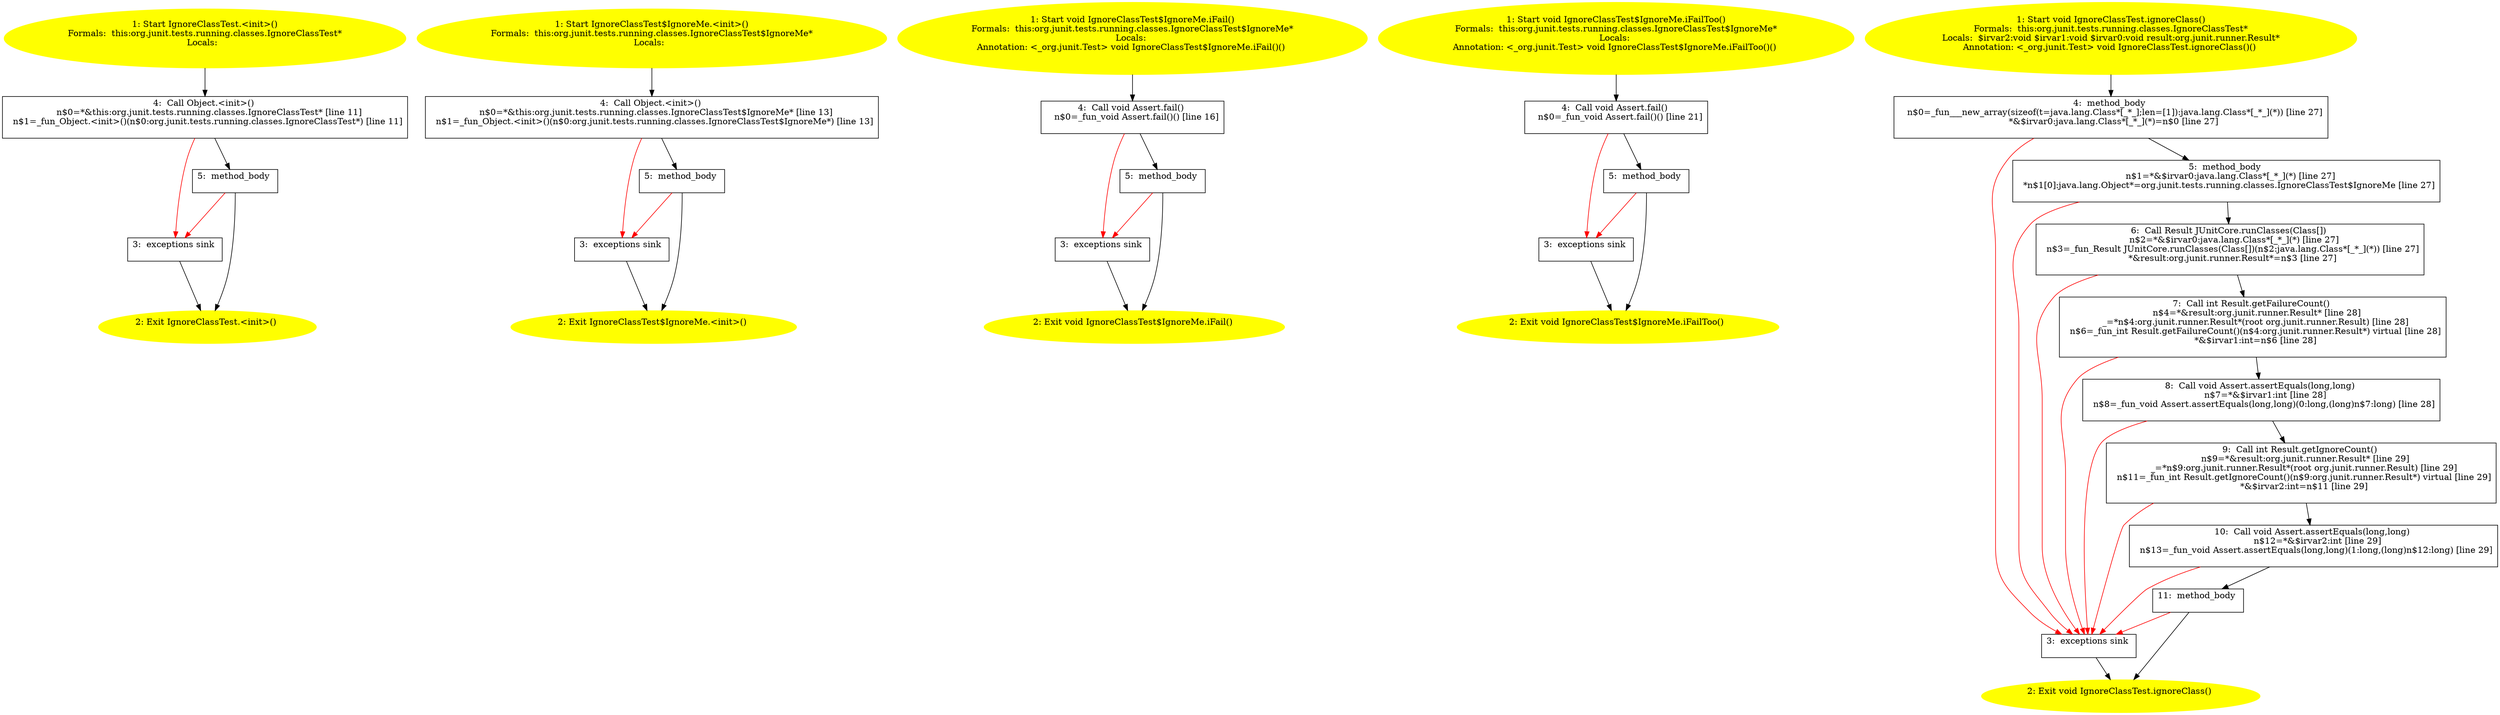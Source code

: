 /* @generated */
digraph cfg {
"org.junit.tests.running.classes.IgnoreClassTest.<init>().c7f471fab2f35b89c02aa1daa8c04cf3_1" [label="1: Start IgnoreClassTest.<init>()\nFormals:  this:org.junit.tests.running.classes.IgnoreClassTest*\nLocals:  \n  " color=yellow style=filled]
	

	 "org.junit.tests.running.classes.IgnoreClassTest.<init>().c7f471fab2f35b89c02aa1daa8c04cf3_1" -> "org.junit.tests.running.classes.IgnoreClassTest.<init>().c7f471fab2f35b89c02aa1daa8c04cf3_4" ;
"org.junit.tests.running.classes.IgnoreClassTest.<init>().c7f471fab2f35b89c02aa1daa8c04cf3_2" [label="2: Exit IgnoreClassTest.<init>() \n  " color=yellow style=filled]
	

"org.junit.tests.running.classes.IgnoreClassTest.<init>().c7f471fab2f35b89c02aa1daa8c04cf3_3" [label="3:  exceptions sink \n  " shape="box"]
	

	 "org.junit.tests.running.classes.IgnoreClassTest.<init>().c7f471fab2f35b89c02aa1daa8c04cf3_3" -> "org.junit.tests.running.classes.IgnoreClassTest.<init>().c7f471fab2f35b89c02aa1daa8c04cf3_2" ;
"org.junit.tests.running.classes.IgnoreClassTest.<init>().c7f471fab2f35b89c02aa1daa8c04cf3_4" [label="4:  Call Object.<init>() \n   n$0=*&this:org.junit.tests.running.classes.IgnoreClassTest* [line 11]\n  n$1=_fun_Object.<init>()(n$0:org.junit.tests.running.classes.IgnoreClassTest*) [line 11]\n " shape="box"]
	

	 "org.junit.tests.running.classes.IgnoreClassTest.<init>().c7f471fab2f35b89c02aa1daa8c04cf3_4" -> "org.junit.tests.running.classes.IgnoreClassTest.<init>().c7f471fab2f35b89c02aa1daa8c04cf3_5" ;
	 "org.junit.tests.running.classes.IgnoreClassTest.<init>().c7f471fab2f35b89c02aa1daa8c04cf3_4" -> "org.junit.tests.running.classes.IgnoreClassTest.<init>().c7f471fab2f35b89c02aa1daa8c04cf3_3" [color="red" ];
"org.junit.tests.running.classes.IgnoreClassTest.<init>().c7f471fab2f35b89c02aa1daa8c04cf3_5" [label="5:  method_body \n  " shape="box"]
	

	 "org.junit.tests.running.classes.IgnoreClassTest.<init>().c7f471fab2f35b89c02aa1daa8c04cf3_5" -> "org.junit.tests.running.classes.IgnoreClassTest.<init>().c7f471fab2f35b89c02aa1daa8c04cf3_2" ;
	 "org.junit.tests.running.classes.IgnoreClassTest.<init>().c7f471fab2f35b89c02aa1daa8c04cf3_5" -> "org.junit.tests.running.classes.IgnoreClassTest.<init>().c7f471fab2f35b89c02aa1daa8c04cf3_3" [color="red" ];
"org.junit.tests.running.classes.IgnoreClassTest$IgnoreMe.<init>().49d6ef198c8777352be15401024cfe64_1" [label="1: Start IgnoreClassTest$IgnoreMe.<init>()\nFormals:  this:org.junit.tests.running.classes.IgnoreClassTest$IgnoreMe*\nLocals:  \n  " color=yellow style=filled]
	

	 "org.junit.tests.running.classes.IgnoreClassTest$IgnoreMe.<init>().49d6ef198c8777352be15401024cfe64_1" -> "org.junit.tests.running.classes.IgnoreClassTest$IgnoreMe.<init>().49d6ef198c8777352be15401024cfe64_4" ;
"org.junit.tests.running.classes.IgnoreClassTest$IgnoreMe.<init>().49d6ef198c8777352be15401024cfe64_2" [label="2: Exit IgnoreClassTest$IgnoreMe.<init>() \n  " color=yellow style=filled]
	

"org.junit.tests.running.classes.IgnoreClassTest$IgnoreMe.<init>().49d6ef198c8777352be15401024cfe64_3" [label="3:  exceptions sink \n  " shape="box"]
	

	 "org.junit.tests.running.classes.IgnoreClassTest$IgnoreMe.<init>().49d6ef198c8777352be15401024cfe64_3" -> "org.junit.tests.running.classes.IgnoreClassTest$IgnoreMe.<init>().49d6ef198c8777352be15401024cfe64_2" ;
"org.junit.tests.running.classes.IgnoreClassTest$IgnoreMe.<init>().49d6ef198c8777352be15401024cfe64_4" [label="4:  Call Object.<init>() \n   n$0=*&this:org.junit.tests.running.classes.IgnoreClassTest$IgnoreMe* [line 13]\n  n$1=_fun_Object.<init>()(n$0:org.junit.tests.running.classes.IgnoreClassTest$IgnoreMe*) [line 13]\n " shape="box"]
	

	 "org.junit.tests.running.classes.IgnoreClassTest$IgnoreMe.<init>().49d6ef198c8777352be15401024cfe64_4" -> "org.junit.tests.running.classes.IgnoreClassTest$IgnoreMe.<init>().49d6ef198c8777352be15401024cfe64_5" ;
	 "org.junit.tests.running.classes.IgnoreClassTest$IgnoreMe.<init>().49d6ef198c8777352be15401024cfe64_4" -> "org.junit.tests.running.classes.IgnoreClassTest$IgnoreMe.<init>().49d6ef198c8777352be15401024cfe64_3" [color="red" ];
"org.junit.tests.running.classes.IgnoreClassTest$IgnoreMe.<init>().49d6ef198c8777352be15401024cfe64_5" [label="5:  method_body \n  " shape="box"]
	

	 "org.junit.tests.running.classes.IgnoreClassTest$IgnoreMe.<init>().49d6ef198c8777352be15401024cfe64_5" -> "org.junit.tests.running.classes.IgnoreClassTest$IgnoreMe.<init>().49d6ef198c8777352be15401024cfe64_2" ;
	 "org.junit.tests.running.classes.IgnoreClassTest$IgnoreMe.<init>().49d6ef198c8777352be15401024cfe64_5" -> "org.junit.tests.running.classes.IgnoreClassTest$IgnoreMe.<init>().49d6ef198c8777352be15401024cfe64_3" [color="red" ];
"org.junit.tests.running.classes.IgnoreClassTest$IgnoreMe.iFail():void.887b638ea9aec23cb776e1470e11eaf3_1" [label="1: Start void IgnoreClassTest$IgnoreMe.iFail()\nFormals:  this:org.junit.tests.running.classes.IgnoreClassTest$IgnoreMe*\nLocals: \nAnnotation: <_org.junit.Test> void IgnoreClassTest$IgnoreMe.iFail()() \n  " color=yellow style=filled]
	

	 "org.junit.tests.running.classes.IgnoreClassTest$IgnoreMe.iFail():void.887b638ea9aec23cb776e1470e11eaf3_1" -> "org.junit.tests.running.classes.IgnoreClassTest$IgnoreMe.iFail():void.887b638ea9aec23cb776e1470e11eaf3_4" ;
"org.junit.tests.running.classes.IgnoreClassTest$IgnoreMe.iFail():void.887b638ea9aec23cb776e1470e11eaf3_2" [label="2: Exit void IgnoreClassTest$IgnoreMe.iFail() \n  " color=yellow style=filled]
	

"org.junit.tests.running.classes.IgnoreClassTest$IgnoreMe.iFail():void.887b638ea9aec23cb776e1470e11eaf3_3" [label="3:  exceptions sink \n  " shape="box"]
	

	 "org.junit.tests.running.classes.IgnoreClassTest$IgnoreMe.iFail():void.887b638ea9aec23cb776e1470e11eaf3_3" -> "org.junit.tests.running.classes.IgnoreClassTest$IgnoreMe.iFail():void.887b638ea9aec23cb776e1470e11eaf3_2" ;
"org.junit.tests.running.classes.IgnoreClassTest$IgnoreMe.iFail():void.887b638ea9aec23cb776e1470e11eaf3_4" [label="4:  Call void Assert.fail() \n   n$0=_fun_void Assert.fail()() [line 16]\n " shape="box"]
	

	 "org.junit.tests.running.classes.IgnoreClassTest$IgnoreMe.iFail():void.887b638ea9aec23cb776e1470e11eaf3_4" -> "org.junit.tests.running.classes.IgnoreClassTest$IgnoreMe.iFail():void.887b638ea9aec23cb776e1470e11eaf3_5" ;
	 "org.junit.tests.running.classes.IgnoreClassTest$IgnoreMe.iFail():void.887b638ea9aec23cb776e1470e11eaf3_4" -> "org.junit.tests.running.classes.IgnoreClassTest$IgnoreMe.iFail():void.887b638ea9aec23cb776e1470e11eaf3_3" [color="red" ];
"org.junit.tests.running.classes.IgnoreClassTest$IgnoreMe.iFail():void.887b638ea9aec23cb776e1470e11eaf3_5" [label="5:  method_body \n  " shape="box"]
	

	 "org.junit.tests.running.classes.IgnoreClassTest$IgnoreMe.iFail():void.887b638ea9aec23cb776e1470e11eaf3_5" -> "org.junit.tests.running.classes.IgnoreClassTest$IgnoreMe.iFail():void.887b638ea9aec23cb776e1470e11eaf3_2" ;
	 "org.junit.tests.running.classes.IgnoreClassTest$IgnoreMe.iFail():void.887b638ea9aec23cb776e1470e11eaf3_5" -> "org.junit.tests.running.classes.IgnoreClassTest$IgnoreMe.iFail():void.887b638ea9aec23cb776e1470e11eaf3_3" [color="red" ];
"org.junit.tests.running.classes.IgnoreClassTest$IgnoreMe.iFailToo():void.2e96fbf18d74170934b0180c5f9a06fd_1" [label="1: Start void IgnoreClassTest$IgnoreMe.iFailToo()\nFormals:  this:org.junit.tests.running.classes.IgnoreClassTest$IgnoreMe*\nLocals: \nAnnotation: <_org.junit.Test> void IgnoreClassTest$IgnoreMe.iFailToo()() \n  " color=yellow style=filled]
	

	 "org.junit.tests.running.classes.IgnoreClassTest$IgnoreMe.iFailToo():void.2e96fbf18d74170934b0180c5f9a06fd_1" -> "org.junit.tests.running.classes.IgnoreClassTest$IgnoreMe.iFailToo():void.2e96fbf18d74170934b0180c5f9a06fd_4" ;
"org.junit.tests.running.classes.IgnoreClassTest$IgnoreMe.iFailToo():void.2e96fbf18d74170934b0180c5f9a06fd_2" [label="2: Exit void IgnoreClassTest$IgnoreMe.iFailToo() \n  " color=yellow style=filled]
	

"org.junit.tests.running.classes.IgnoreClassTest$IgnoreMe.iFailToo():void.2e96fbf18d74170934b0180c5f9a06fd_3" [label="3:  exceptions sink \n  " shape="box"]
	

	 "org.junit.tests.running.classes.IgnoreClassTest$IgnoreMe.iFailToo():void.2e96fbf18d74170934b0180c5f9a06fd_3" -> "org.junit.tests.running.classes.IgnoreClassTest$IgnoreMe.iFailToo():void.2e96fbf18d74170934b0180c5f9a06fd_2" ;
"org.junit.tests.running.classes.IgnoreClassTest$IgnoreMe.iFailToo():void.2e96fbf18d74170934b0180c5f9a06fd_4" [label="4:  Call void Assert.fail() \n   n$0=_fun_void Assert.fail()() [line 21]\n " shape="box"]
	

	 "org.junit.tests.running.classes.IgnoreClassTest$IgnoreMe.iFailToo():void.2e96fbf18d74170934b0180c5f9a06fd_4" -> "org.junit.tests.running.classes.IgnoreClassTest$IgnoreMe.iFailToo():void.2e96fbf18d74170934b0180c5f9a06fd_5" ;
	 "org.junit.tests.running.classes.IgnoreClassTest$IgnoreMe.iFailToo():void.2e96fbf18d74170934b0180c5f9a06fd_4" -> "org.junit.tests.running.classes.IgnoreClassTest$IgnoreMe.iFailToo():void.2e96fbf18d74170934b0180c5f9a06fd_3" [color="red" ];
"org.junit.tests.running.classes.IgnoreClassTest$IgnoreMe.iFailToo():void.2e96fbf18d74170934b0180c5f9a06fd_5" [label="5:  method_body \n  " shape="box"]
	

	 "org.junit.tests.running.classes.IgnoreClassTest$IgnoreMe.iFailToo():void.2e96fbf18d74170934b0180c5f9a06fd_5" -> "org.junit.tests.running.classes.IgnoreClassTest$IgnoreMe.iFailToo():void.2e96fbf18d74170934b0180c5f9a06fd_2" ;
	 "org.junit.tests.running.classes.IgnoreClassTest$IgnoreMe.iFailToo():void.2e96fbf18d74170934b0180c5f9a06fd_5" -> "org.junit.tests.running.classes.IgnoreClassTest$IgnoreMe.iFailToo():void.2e96fbf18d74170934b0180c5f9a06fd_3" [color="red" ];
"org.junit.tests.running.classes.IgnoreClassTest.ignoreClass():void.01d7fc7ae41bf2039bc2558ef7d860d9_1" [label="1: Start void IgnoreClassTest.ignoreClass()\nFormals:  this:org.junit.tests.running.classes.IgnoreClassTest*\nLocals:  $irvar2:void $irvar1:void $irvar0:void result:org.junit.runner.Result*\nAnnotation: <_org.junit.Test> void IgnoreClassTest.ignoreClass()() \n  " color=yellow style=filled]
	

	 "org.junit.tests.running.classes.IgnoreClassTest.ignoreClass():void.01d7fc7ae41bf2039bc2558ef7d860d9_1" -> "org.junit.tests.running.classes.IgnoreClassTest.ignoreClass():void.01d7fc7ae41bf2039bc2558ef7d860d9_4" ;
"org.junit.tests.running.classes.IgnoreClassTest.ignoreClass():void.01d7fc7ae41bf2039bc2558ef7d860d9_2" [label="2: Exit void IgnoreClassTest.ignoreClass() \n  " color=yellow style=filled]
	

"org.junit.tests.running.classes.IgnoreClassTest.ignoreClass():void.01d7fc7ae41bf2039bc2558ef7d860d9_3" [label="3:  exceptions sink \n  " shape="box"]
	

	 "org.junit.tests.running.classes.IgnoreClassTest.ignoreClass():void.01d7fc7ae41bf2039bc2558ef7d860d9_3" -> "org.junit.tests.running.classes.IgnoreClassTest.ignoreClass():void.01d7fc7ae41bf2039bc2558ef7d860d9_2" ;
"org.junit.tests.running.classes.IgnoreClassTest.ignoreClass():void.01d7fc7ae41bf2039bc2558ef7d860d9_4" [label="4:  method_body \n   n$0=_fun___new_array(sizeof(t=java.lang.Class*[_*_];len=[1]):java.lang.Class*[_*_](*)) [line 27]\n  *&$irvar0:java.lang.Class*[_*_](*)=n$0 [line 27]\n " shape="box"]
	

	 "org.junit.tests.running.classes.IgnoreClassTest.ignoreClass():void.01d7fc7ae41bf2039bc2558ef7d860d9_4" -> "org.junit.tests.running.classes.IgnoreClassTest.ignoreClass():void.01d7fc7ae41bf2039bc2558ef7d860d9_5" ;
	 "org.junit.tests.running.classes.IgnoreClassTest.ignoreClass():void.01d7fc7ae41bf2039bc2558ef7d860d9_4" -> "org.junit.tests.running.classes.IgnoreClassTest.ignoreClass():void.01d7fc7ae41bf2039bc2558ef7d860d9_3" [color="red" ];
"org.junit.tests.running.classes.IgnoreClassTest.ignoreClass():void.01d7fc7ae41bf2039bc2558ef7d860d9_5" [label="5:  method_body \n   n$1=*&$irvar0:java.lang.Class*[_*_](*) [line 27]\n  *n$1[0]:java.lang.Object*=org.junit.tests.running.classes.IgnoreClassTest$IgnoreMe [line 27]\n " shape="box"]
	

	 "org.junit.tests.running.classes.IgnoreClassTest.ignoreClass():void.01d7fc7ae41bf2039bc2558ef7d860d9_5" -> "org.junit.tests.running.classes.IgnoreClassTest.ignoreClass():void.01d7fc7ae41bf2039bc2558ef7d860d9_6" ;
	 "org.junit.tests.running.classes.IgnoreClassTest.ignoreClass():void.01d7fc7ae41bf2039bc2558ef7d860d9_5" -> "org.junit.tests.running.classes.IgnoreClassTest.ignoreClass():void.01d7fc7ae41bf2039bc2558ef7d860d9_3" [color="red" ];
"org.junit.tests.running.classes.IgnoreClassTest.ignoreClass():void.01d7fc7ae41bf2039bc2558ef7d860d9_6" [label="6:  Call Result JUnitCore.runClasses(Class[]) \n   n$2=*&$irvar0:java.lang.Class*[_*_](*) [line 27]\n  n$3=_fun_Result JUnitCore.runClasses(Class[])(n$2:java.lang.Class*[_*_](*)) [line 27]\n  *&result:org.junit.runner.Result*=n$3 [line 27]\n " shape="box"]
	

	 "org.junit.tests.running.classes.IgnoreClassTest.ignoreClass():void.01d7fc7ae41bf2039bc2558ef7d860d9_6" -> "org.junit.tests.running.classes.IgnoreClassTest.ignoreClass():void.01d7fc7ae41bf2039bc2558ef7d860d9_7" ;
	 "org.junit.tests.running.classes.IgnoreClassTest.ignoreClass():void.01d7fc7ae41bf2039bc2558ef7d860d9_6" -> "org.junit.tests.running.classes.IgnoreClassTest.ignoreClass():void.01d7fc7ae41bf2039bc2558ef7d860d9_3" [color="red" ];
"org.junit.tests.running.classes.IgnoreClassTest.ignoreClass():void.01d7fc7ae41bf2039bc2558ef7d860d9_7" [label="7:  Call int Result.getFailureCount() \n   n$4=*&result:org.junit.runner.Result* [line 28]\n  _=*n$4:org.junit.runner.Result*(root org.junit.runner.Result) [line 28]\n  n$6=_fun_int Result.getFailureCount()(n$4:org.junit.runner.Result*) virtual [line 28]\n  *&$irvar1:int=n$6 [line 28]\n " shape="box"]
	

	 "org.junit.tests.running.classes.IgnoreClassTest.ignoreClass():void.01d7fc7ae41bf2039bc2558ef7d860d9_7" -> "org.junit.tests.running.classes.IgnoreClassTest.ignoreClass():void.01d7fc7ae41bf2039bc2558ef7d860d9_8" ;
	 "org.junit.tests.running.classes.IgnoreClassTest.ignoreClass():void.01d7fc7ae41bf2039bc2558ef7d860d9_7" -> "org.junit.tests.running.classes.IgnoreClassTest.ignoreClass():void.01d7fc7ae41bf2039bc2558ef7d860d9_3" [color="red" ];
"org.junit.tests.running.classes.IgnoreClassTest.ignoreClass():void.01d7fc7ae41bf2039bc2558ef7d860d9_8" [label="8:  Call void Assert.assertEquals(long,long) \n   n$7=*&$irvar1:int [line 28]\n  n$8=_fun_void Assert.assertEquals(long,long)(0:long,(long)n$7:long) [line 28]\n " shape="box"]
	

	 "org.junit.tests.running.classes.IgnoreClassTest.ignoreClass():void.01d7fc7ae41bf2039bc2558ef7d860d9_8" -> "org.junit.tests.running.classes.IgnoreClassTest.ignoreClass():void.01d7fc7ae41bf2039bc2558ef7d860d9_9" ;
	 "org.junit.tests.running.classes.IgnoreClassTest.ignoreClass():void.01d7fc7ae41bf2039bc2558ef7d860d9_8" -> "org.junit.tests.running.classes.IgnoreClassTest.ignoreClass():void.01d7fc7ae41bf2039bc2558ef7d860d9_3" [color="red" ];
"org.junit.tests.running.classes.IgnoreClassTest.ignoreClass():void.01d7fc7ae41bf2039bc2558ef7d860d9_9" [label="9:  Call int Result.getIgnoreCount() \n   n$9=*&result:org.junit.runner.Result* [line 29]\n  _=*n$9:org.junit.runner.Result*(root org.junit.runner.Result) [line 29]\n  n$11=_fun_int Result.getIgnoreCount()(n$9:org.junit.runner.Result*) virtual [line 29]\n  *&$irvar2:int=n$11 [line 29]\n " shape="box"]
	

	 "org.junit.tests.running.classes.IgnoreClassTest.ignoreClass():void.01d7fc7ae41bf2039bc2558ef7d860d9_9" -> "org.junit.tests.running.classes.IgnoreClassTest.ignoreClass():void.01d7fc7ae41bf2039bc2558ef7d860d9_10" ;
	 "org.junit.tests.running.classes.IgnoreClassTest.ignoreClass():void.01d7fc7ae41bf2039bc2558ef7d860d9_9" -> "org.junit.tests.running.classes.IgnoreClassTest.ignoreClass():void.01d7fc7ae41bf2039bc2558ef7d860d9_3" [color="red" ];
"org.junit.tests.running.classes.IgnoreClassTest.ignoreClass():void.01d7fc7ae41bf2039bc2558ef7d860d9_10" [label="10:  Call void Assert.assertEquals(long,long) \n   n$12=*&$irvar2:int [line 29]\n  n$13=_fun_void Assert.assertEquals(long,long)(1:long,(long)n$12:long) [line 29]\n " shape="box"]
	

	 "org.junit.tests.running.classes.IgnoreClassTest.ignoreClass():void.01d7fc7ae41bf2039bc2558ef7d860d9_10" -> "org.junit.tests.running.classes.IgnoreClassTest.ignoreClass():void.01d7fc7ae41bf2039bc2558ef7d860d9_11" ;
	 "org.junit.tests.running.classes.IgnoreClassTest.ignoreClass():void.01d7fc7ae41bf2039bc2558ef7d860d9_10" -> "org.junit.tests.running.classes.IgnoreClassTest.ignoreClass():void.01d7fc7ae41bf2039bc2558ef7d860d9_3" [color="red" ];
"org.junit.tests.running.classes.IgnoreClassTest.ignoreClass():void.01d7fc7ae41bf2039bc2558ef7d860d9_11" [label="11:  method_body \n  " shape="box"]
	

	 "org.junit.tests.running.classes.IgnoreClassTest.ignoreClass():void.01d7fc7ae41bf2039bc2558ef7d860d9_11" -> "org.junit.tests.running.classes.IgnoreClassTest.ignoreClass():void.01d7fc7ae41bf2039bc2558ef7d860d9_2" ;
	 "org.junit.tests.running.classes.IgnoreClassTest.ignoreClass():void.01d7fc7ae41bf2039bc2558ef7d860d9_11" -> "org.junit.tests.running.classes.IgnoreClassTest.ignoreClass():void.01d7fc7ae41bf2039bc2558ef7d860d9_3" [color="red" ];
}
